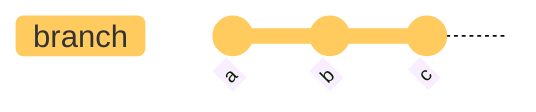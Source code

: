 %%{init: { 'logLevel': 'debug', 'theme': 'base', 'gitGraph': {'showBranches': true, 'showCommitLabel':true, 'mainBranchName': 'branch'}} }%%
gitGraph
     commit id:"a"
     commit id:"b"
     commit id:"c"